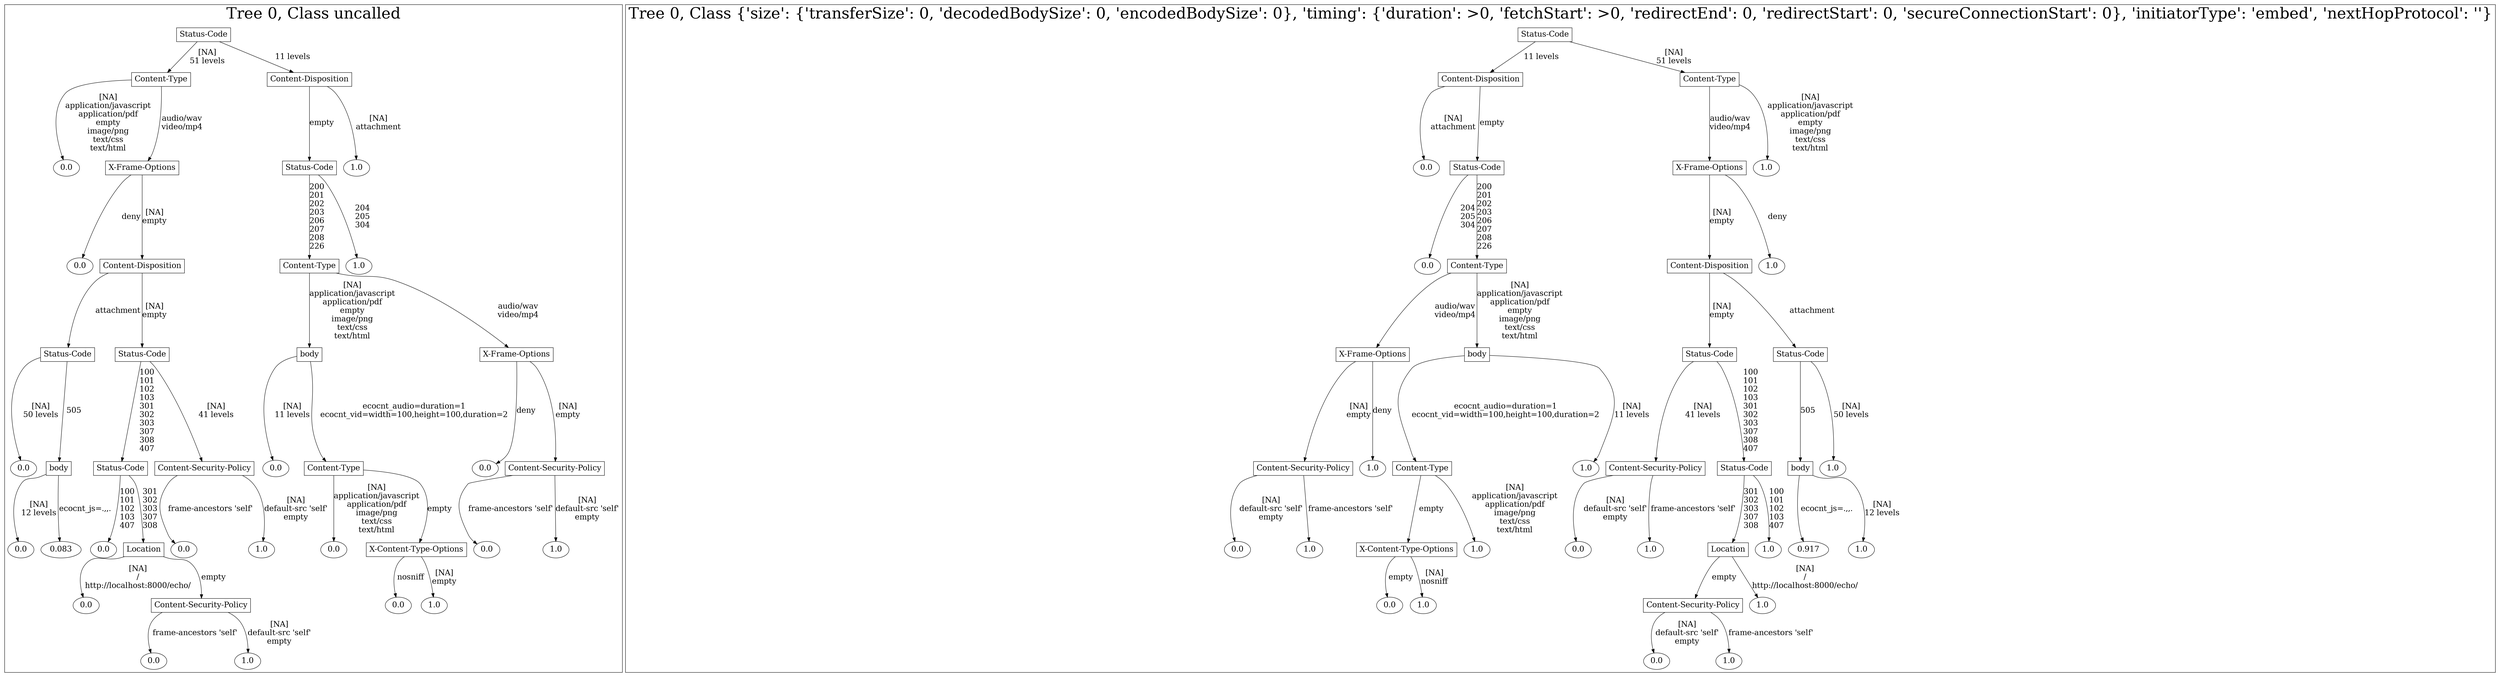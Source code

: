 /*
Generated by:
    http://https://github.com/h2oai/h2o-3/tree/master/h2o-genmodel/src/main/java/hex/genmodel/tools/PrintMojo.java
*/

/*
On a mac:

$ brew install graphviz
$ dot -Tpng file.gv -o file.png
$ open file.png
*/

digraph G {

subgraph cluster_0 {
/* Nodes */

/* Level 0 */
{
"SG_0_Node_0" [shape=box, fontsize=20, label="Status-Code"]
}

/* Level 1 */
{
"SG_0_Node_1" [shape=box, fontsize=20, label="Content-Type"]
"SG_0_Node_2" [shape=box, fontsize=20, label="Content-Disposition"]
}

/* Level 2 */
{
"SG_0_Node_21" [fontsize=20, label="0.0"]
"SG_0_Node_4" [shape=box, fontsize=20, label="X-Frame-Options"]
"SG_0_Node_5" [shape=box, fontsize=20, label="Status-Code"]
"SG_0_Node_22" [fontsize=20, label="1.0"]
}

/* Level 3 */
{
"SG_0_Node_23" [fontsize=20, label="0.0"]
"SG_0_Node_6" [shape=box, fontsize=20, label="Content-Disposition"]
"SG_0_Node_7" [shape=box, fontsize=20, label="Content-Type"]
"SG_0_Node_24" [fontsize=20, label="1.0"]
}

/* Level 4 */
{
"SG_0_Node_8" [shape=box, fontsize=20, label="Status-Code"]
"SG_0_Node_9" [shape=box, fontsize=20, label="Status-Code"]
"SG_0_Node_10" [shape=box, fontsize=20, label="body"]
"SG_0_Node_11" [shape=box, fontsize=20, label="X-Frame-Options"]
}

/* Level 5 */
{
"SG_0_Node_25" [fontsize=20, label="0.0"]
"SG_0_Node_12" [shape=box, fontsize=20, label="body"]
"SG_0_Node_13" [shape=box, fontsize=20, label="Status-Code"]
"SG_0_Node_14" [shape=box, fontsize=20, label="Content-Security-Policy"]
"SG_0_Node_26" [fontsize=20, label="0.0"]
"SG_0_Node_15" [shape=box, fontsize=20, label="Content-Type"]
"SG_0_Node_27" [fontsize=20, label="0.0"]
"SG_0_Node_16" [shape=box, fontsize=20, label="Content-Security-Policy"]
}

/* Level 6 */
{
"SG_0_Node_28" [fontsize=20, label="0.0"]
"SG_0_Node_29" [fontsize=20, label="0.083"]
"SG_0_Node_30" [fontsize=20, label="0.0"]
"SG_0_Node_18" [shape=box, fontsize=20, label="Location"]
"SG_0_Node_31" [fontsize=20, label="0.0"]
"SG_0_Node_32" [fontsize=20, label="1.0"]
"SG_0_Node_33" [fontsize=20, label="0.0"]
"SG_0_Node_19" [shape=box, fontsize=20, label="X-Content-Type-Options"]
"SG_0_Node_34" [fontsize=20, label="0.0"]
"SG_0_Node_35" [fontsize=20, label="1.0"]
}

/* Level 7 */
{
"SG_0_Node_36" [fontsize=20, label="0.0"]
"SG_0_Node_20" [shape=box, fontsize=20, label="Content-Security-Policy"]
"SG_0_Node_37" [fontsize=20, label="0.0"]
"SG_0_Node_38" [fontsize=20, label="1.0"]
}

/* Level 8 */
{
"SG_0_Node_39" [fontsize=20, label="0.0"]
"SG_0_Node_40" [fontsize=20, label="1.0"]
}

/* Edges */
"SG_0_Node_0" -> "SG_0_Node_1" [fontsize=20, label="[NA]
51 levels
"]
"SG_0_Node_0" -> "SG_0_Node_2" [fontsize=20, label="11 levels
"]
"SG_0_Node_2" -> "SG_0_Node_5" [fontsize=20, label="empty
"]
"SG_0_Node_2" -> "SG_0_Node_22" [fontsize=20, label="[NA]
attachment
"]
"SG_0_Node_5" -> "SG_0_Node_7" [fontsize=20, label="200
201
202
203
206
207
208
226
"]
"SG_0_Node_5" -> "SG_0_Node_24" [fontsize=20, label="204
205
304
"]
"SG_0_Node_7" -> "SG_0_Node_10" [fontsize=20, label="[NA]
application/javascript
application/pdf
empty
image/png
text/css
text/html
"]
"SG_0_Node_7" -> "SG_0_Node_11" [fontsize=20, label="audio/wav
video/mp4
"]
"SG_0_Node_11" -> "SG_0_Node_27" [fontsize=20, label="deny
"]
"SG_0_Node_11" -> "SG_0_Node_16" [fontsize=20, label="[NA]
empty
"]
"SG_0_Node_16" -> "SG_0_Node_34" [fontsize=20, label="frame-ancestors 'self'
"]
"SG_0_Node_16" -> "SG_0_Node_35" [fontsize=20, label="[NA]
default-src 'self'
empty
"]
"SG_0_Node_10" -> "SG_0_Node_26" [fontsize=20, label="[NA]
11 levels
"]
"SG_0_Node_10" -> "SG_0_Node_15" [fontsize=20, label="ecocnt_audio=duration=1
ecocnt_vid=width=100,height=100,duration=2
"]
"SG_0_Node_15" -> "SG_0_Node_33" [fontsize=20, label="[NA]
application/javascript
application/pdf
image/png
text/css
text/html
"]
"SG_0_Node_15" -> "SG_0_Node_19" [fontsize=20, label="empty
"]
"SG_0_Node_19" -> "SG_0_Node_37" [fontsize=20, label="nosniff
"]
"SG_0_Node_19" -> "SG_0_Node_38" [fontsize=20, label="[NA]
empty
"]
"SG_0_Node_1" -> "SG_0_Node_21" [fontsize=20, label="[NA]
application/javascript
application/pdf
empty
image/png
text/css
text/html
"]
"SG_0_Node_1" -> "SG_0_Node_4" [fontsize=20, label="audio/wav
video/mp4
"]
"SG_0_Node_4" -> "SG_0_Node_23" [fontsize=20, label="deny
"]
"SG_0_Node_4" -> "SG_0_Node_6" [fontsize=20, label="[NA]
empty
"]
"SG_0_Node_6" -> "SG_0_Node_8" [fontsize=20, label="attachment
"]
"SG_0_Node_6" -> "SG_0_Node_9" [fontsize=20, label="[NA]
empty
"]
"SG_0_Node_9" -> "SG_0_Node_13" [fontsize=20, label="100
101
102
103
301
302
303
307
308
407
"]
"SG_0_Node_9" -> "SG_0_Node_14" [fontsize=20, label="[NA]
41 levels
"]
"SG_0_Node_14" -> "SG_0_Node_31" [fontsize=20, label="frame-ancestors 'self'
"]
"SG_0_Node_14" -> "SG_0_Node_32" [fontsize=20, label="[NA]
default-src 'self'
empty
"]
"SG_0_Node_13" -> "SG_0_Node_30" [fontsize=20, label="100
101
102
103
407
"]
"SG_0_Node_13" -> "SG_0_Node_18" [fontsize=20, label="301
302
303
307
308
"]
"SG_0_Node_18" -> "SG_0_Node_36" [fontsize=20, label="[NA]
/
http://localhost:8000/echo/
"]
"SG_0_Node_18" -> "SG_0_Node_20" [fontsize=20, label="empty
"]
"SG_0_Node_20" -> "SG_0_Node_39" [fontsize=20, label="frame-ancestors 'self'
"]
"SG_0_Node_20" -> "SG_0_Node_40" [fontsize=20, label="[NA]
default-src 'self'
empty
"]
"SG_0_Node_8" -> "SG_0_Node_25" [fontsize=20, label="[NA]
50 levels
"]
"SG_0_Node_8" -> "SG_0_Node_12" [fontsize=20, label="505
"]
"SG_0_Node_12" -> "SG_0_Node_28" [fontsize=20, label="[NA]
12 levels
"]
"SG_0_Node_12" -> "SG_0_Node_29" [fontsize=20, label="ecocnt_js=.,,.
"]

fontsize=40
label="Tree 0, Class uncalled"
}

subgraph cluster_1 {
/* Nodes */

/* Level 0 */
{
"SG_1_Node_0" [shape=box, fontsize=20, label="Status-Code"]
}

/* Level 1 */
{
"SG_1_Node_1" [shape=box, fontsize=20, label="Content-Disposition"]
"SG_1_Node_2" [shape=box, fontsize=20, label="Content-Type"]
}

/* Level 2 */
{
"SG_1_Node_21" [fontsize=20, label="0.0"]
"SG_1_Node_3" [shape=box, fontsize=20, label="Status-Code"]
"SG_1_Node_4" [shape=box, fontsize=20, label="X-Frame-Options"]
"SG_1_Node_22" [fontsize=20, label="1.0"]
}

/* Level 3 */
{
"SG_1_Node_23" [fontsize=20, label="0.0"]
"SG_1_Node_6" [shape=box, fontsize=20, label="Content-Type"]
"SG_1_Node_7" [shape=box, fontsize=20, label="Content-Disposition"]
"SG_1_Node_24" [fontsize=20, label="1.0"]
}

/* Level 4 */
{
"SG_1_Node_8" [shape=box, fontsize=20, label="X-Frame-Options"]
"SG_1_Node_9" [shape=box, fontsize=20, label="body"]
"SG_1_Node_10" [shape=box, fontsize=20, label="Status-Code"]
"SG_1_Node_11" [shape=box, fontsize=20, label="Status-Code"]
}

/* Level 5 */
{
"SG_1_Node_12" [shape=box, fontsize=20, label="Content-Security-Policy"]
"SG_1_Node_25" [fontsize=20, label="1.0"]
"SG_1_Node_13" [shape=box, fontsize=20, label="Content-Type"]
"SG_1_Node_26" [fontsize=20, label="1.0"]
"SG_1_Node_14" [shape=box, fontsize=20, label="Content-Security-Policy"]
"SG_1_Node_15" [shape=box, fontsize=20, label="Status-Code"]
"SG_1_Node_16" [shape=box, fontsize=20, label="body"]
"SG_1_Node_27" [fontsize=20, label="1.0"]
}

/* Level 6 */
{
"SG_1_Node_28" [fontsize=20, label="0.0"]
"SG_1_Node_29" [fontsize=20, label="1.0"]
"SG_1_Node_17" [shape=box, fontsize=20, label="X-Content-Type-Options"]
"SG_1_Node_30" [fontsize=20, label="1.0"]
"SG_1_Node_31" [fontsize=20, label="0.0"]
"SG_1_Node_32" [fontsize=20, label="1.0"]
"SG_1_Node_18" [shape=box, fontsize=20, label="Location"]
"SG_1_Node_33" [fontsize=20, label="1.0"]
"SG_1_Node_34" [fontsize=20, label="0.917"]
"SG_1_Node_35" [fontsize=20, label="1.0"]
}

/* Level 7 */
{
"SG_1_Node_36" [fontsize=20, label="0.0"]
"SG_1_Node_37" [fontsize=20, label="1.0"]
"SG_1_Node_20" [shape=box, fontsize=20, label="Content-Security-Policy"]
"SG_1_Node_38" [fontsize=20, label="1.0"]
}

/* Level 8 */
{
"SG_1_Node_39" [fontsize=20, label="0.0"]
"SG_1_Node_40" [fontsize=20, label="1.0"]
}

/* Edges */
"SG_1_Node_0" -> "SG_1_Node_1" [fontsize=20, label="11 levels
"]
"SG_1_Node_0" -> "SG_1_Node_2" [fontsize=20, label="[NA]
51 levels
"]
"SG_1_Node_2" -> "SG_1_Node_4" [fontsize=20, label="audio/wav
video/mp4
"]
"SG_1_Node_2" -> "SG_1_Node_22" [fontsize=20, label="[NA]
application/javascript
application/pdf
empty
image/png
text/css
text/html
"]
"SG_1_Node_4" -> "SG_1_Node_7" [fontsize=20, label="[NA]
empty
"]
"SG_1_Node_4" -> "SG_1_Node_24" [fontsize=20, label="deny
"]
"SG_1_Node_7" -> "SG_1_Node_10" [fontsize=20, label="[NA]
empty
"]
"SG_1_Node_7" -> "SG_1_Node_11" [fontsize=20, label="attachment
"]
"SG_1_Node_11" -> "SG_1_Node_16" [fontsize=20, label="505
"]
"SG_1_Node_11" -> "SG_1_Node_27" [fontsize=20, label="[NA]
50 levels
"]
"SG_1_Node_16" -> "SG_1_Node_34" [fontsize=20, label="ecocnt_js=.,,.
"]
"SG_1_Node_16" -> "SG_1_Node_35" [fontsize=20, label="[NA]
12 levels
"]
"SG_1_Node_10" -> "SG_1_Node_14" [fontsize=20, label="[NA]
41 levels
"]
"SG_1_Node_10" -> "SG_1_Node_15" [fontsize=20, label="100
101
102
103
301
302
303
307
308
407
"]
"SG_1_Node_15" -> "SG_1_Node_18" [fontsize=20, label="301
302
303
307
308
"]
"SG_1_Node_15" -> "SG_1_Node_33" [fontsize=20, label="100
101
102
103
407
"]
"SG_1_Node_18" -> "SG_1_Node_20" [fontsize=20, label="empty
"]
"SG_1_Node_18" -> "SG_1_Node_38" [fontsize=20, label="[NA]
/
http://localhost:8000/echo/
"]
"SG_1_Node_20" -> "SG_1_Node_39" [fontsize=20, label="[NA]
default-src 'self'
empty
"]
"SG_1_Node_20" -> "SG_1_Node_40" [fontsize=20, label="frame-ancestors 'self'
"]
"SG_1_Node_14" -> "SG_1_Node_31" [fontsize=20, label="[NA]
default-src 'self'
empty
"]
"SG_1_Node_14" -> "SG_1_Node_32" [fontsize=20, label="frame-ancestors 'self'
"]
"SG_1_Node_1" -> "SG_1_Node_21" [fontsize=20, label="[NA]
attachment
"]
"SG_1_Node_1" -> "SG_1_Node_3" [fontsize=20, label="empty
"]
"SG_1_Node_3" -> "SG_1_Node_23" [fontsize=20, label="204
205
304
"]
"SG_1_Node_3" -> "SG_1_Node_6" [fontsize=20, label="200
201
202
203
206
207
208
226
"]
"SG_1_Node_6" -> "SG_1_Node_8" [fontsize=20, label="audio/wav
video/mp4
"]
"SG_1_Node_6" -> "SG_1_Node_9" [fontsize=20, label="[NA]
application/javascript
application/pdf
empty
image/png
text/css
text/html
"]
"SG_1_Node_9" -> "SG_1_Node_13" [fontsize=20, label="ecocnt_audio=duration=1
ecocnt_vid=width=100,height=100,duration=2
"]
"SG_1_Node_9" -> "SG_1_Node_26" [fontsize=20, label="[NA]
11 levels
"]
"SG_1_Node_13" -> "SG_1_Node_17" [fontsize=20, label="empty
"]
"SG_1_Node_13" -> "SG_1_Node_30" [fontsize=20, label="[NA]
application/javascript
application/pdf
image/png
text/css
text/html
"]
"SG_1_Node_17" -> "SG_1_Node_36" [fontsize=20, label="empty
"]
"SG_1_Node_17" -> "SG_1_Node_37" [fontsize=20, label="[NA]
nosniff
"]
"SG_1_Node_8" -> "SG_1_Node_12" [fontsize=20, label="[NA]
empty
"]
"SG_1_Node_8" -> "SG_1_Node_25" [fontsize=20, label="deny
"]
"SG_1_Node_12" -> "SG_1_Node_28" [fontsize=20, label="[NA]
default-src 'self'
empty
"]
"SG_1_Node_12" -> "SG_1_Node_29" [fontsize=20, label="frame-ancestors 'self'
"]

fontsize=40
label="Tree 0, Class {'size': {'transferSize': 0, 'decodedBodySize': 0, 'encodedBodySize': 0}, 'timing': {'duration': >0, 'fetchStart': >0, 'redirectEnd': 0, 'redirectStart': 0, 'secureConnectionStart': 0}, 'initiatorType': 'embed', 'nextHopProtocol': ''}"
}

}

